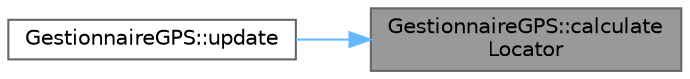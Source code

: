 digraph "GestionnaireGPS::calculateLocator"
{
 // INTERACTIVE_SVG=YES
 // LATEX_PDF_SIZE
  bgcolor="transparent";
  edge [fontname=Helvetica,fontsize=10,labelfontname=Helvetica,labelfontsize=10];
  node [fontname=Helvetica,fontsize=10,shape=box,height=0.2,width=0.4];
  rankdir="RL";
  Node1 [id="Node000001",label="GestionnaireGPS::calculate\lLocator",height=0.2,width=0.4,color="gray40", fillcolor="grey60", style="filled", fontcolor="black",tooltip="Méthode interne pour faire le calcul de conversion des coordonnées."];
  Node1 -> Node2 [id="edge1_Node000001_Node000002",dir="back",color="steelblue1",style="solid",tooltip=" "];
  Node2 [id="Node000002",label="GestionnaireGPS::update",height=0.2,width=0.4,color="grey40", fillcolor="white", style="filled",URL="$d6/de7/class_gestionnaire_g_p_s.html#a077e525f35ac047f5df6295c2ba43d37",tooltip="Écoute et déchiffre les données venant du GPS."];
}
